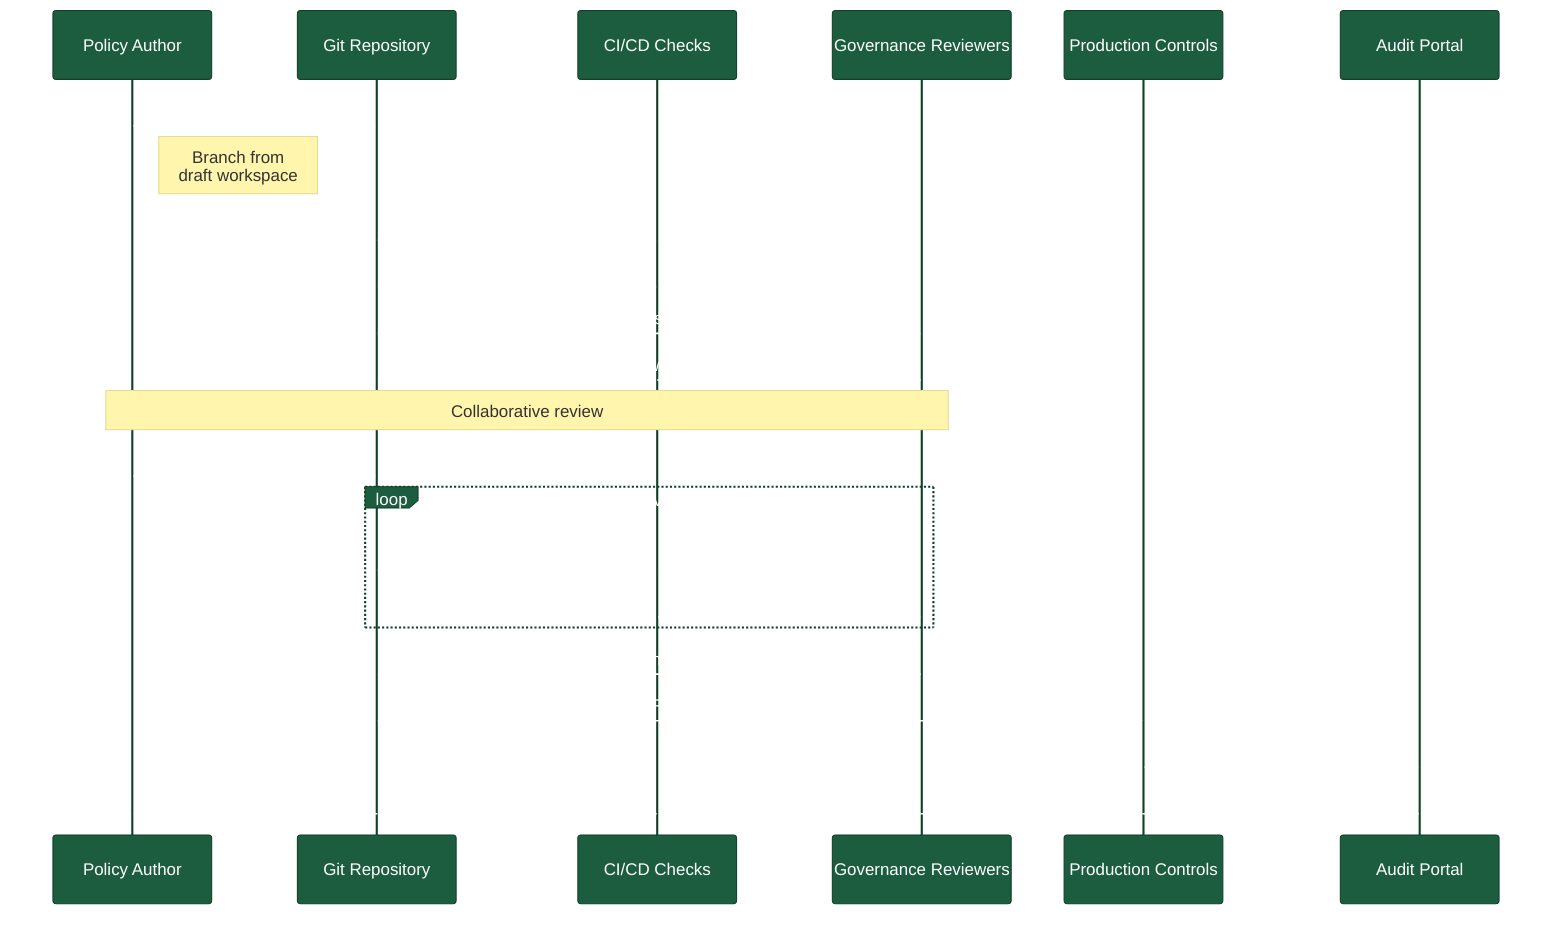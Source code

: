 ---
config:
  theme: 'base'
  themeVariables:
    primaryColor: '#1c5d3f'
    primaryTextColor: '#ffffff'
    primaryBorderColor: '#114029'
    lineColor: '#6ab187'
    secondaryColor: '#f0c419'
    tertiaryColor: '#ffffff'
---
%% Governance as Code approval flow across stakeholders
sequenceDiagram
    participant Author as Policy Author
    participant Repo as Git Repository
    participant CI as CI/CD Checks
    participant Review as Governance Reviewers
    participant Deploy as Production Controls
    participant Audit as Audit Portal

    Author->>Repo: Draft governance update
    Note right of Author: Branch from<br/>draft workspace
    Repo->>CI: Trigger automated policy tests
    CI-->>Repo: Report compliance status
    Repo->>Review: Open pull request for approval
    Review-->>Repo: Provide review comments
    Note over Author,Review: Collaborative review
    Author->>Repo: Apply requested changes
    loop Re-validation
        Repo->>CI: Re-run automated tests
        CI-->>Review: Confirm guardrails satisfied
    end
    Review->>Repo: Approve and merge change
    Repo->>Deploy: Promote policy to production
    Deploy-->>Audit: Capture deployment evidence
    Audit-->>Author: Publish audit trail
